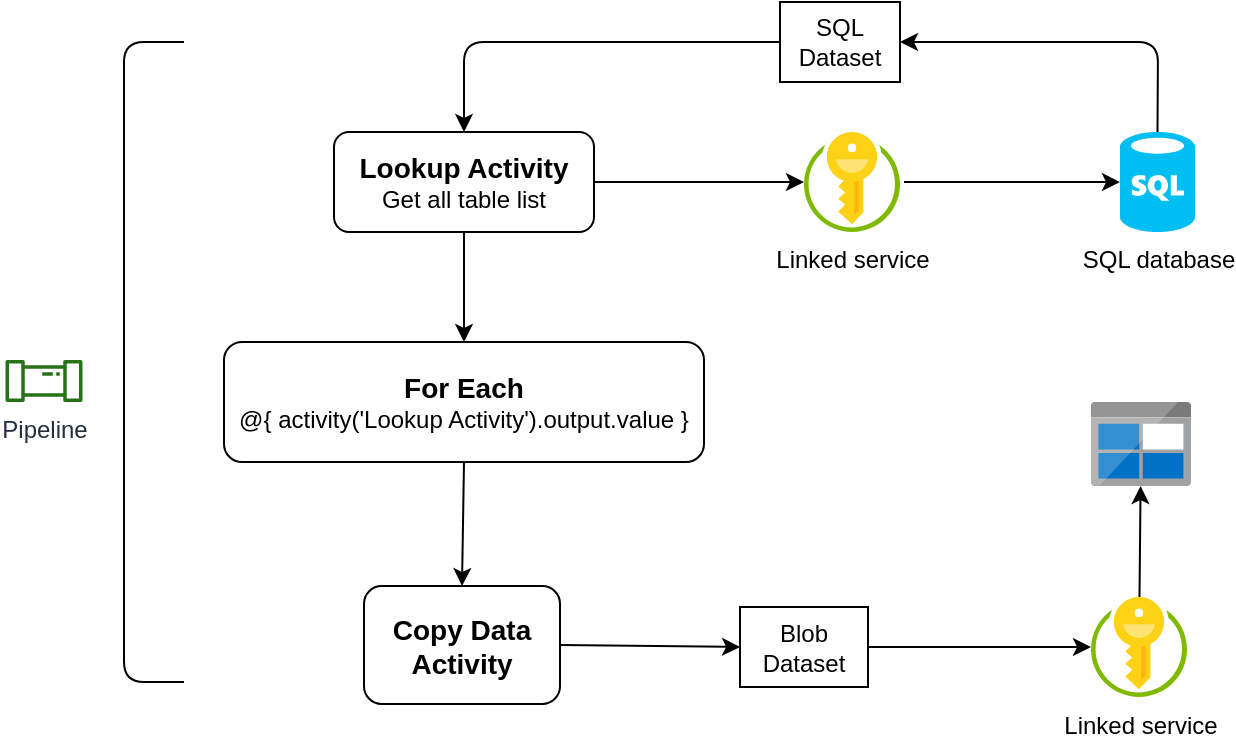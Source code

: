 <mxfile version="12.1.3" type="device" pages="1"><diagram id="yCmX-xujGOMfW5xIy902" name="Page-1"><mxGraphModel dx="1024" dy="387" grid="1" gridSize="10" guides="1" tooltips="1" connect="1" arrows="1" fold="1" page="1" pageScale="1" pageWidth="850" pageHeight="1100" math="0" shadow="0"><root><mxCell id="0"/><mxCell id="1" parent="0"/><mxCell id="DEsL9tstBfz1AhegbrWv-2" value="&lt;div&gt;SQL database&lt;/div&gt;" style="verticalLabelPosition=bottom;html=1;verticalAlign=top;align=center;strokeColor=none;fillColor=#00BEF2;shape=mxgraph.azure.sql_database;" vertex="1" parent="1"><mxGeometry x="608" y="85" width="37.5" height="50" as="geometry"/></mxCell><mxCell id="DEsL9tstBfz1AhegbrWv-4" value="" style="endArrow=classic;html=1;exitX=1;exitY=0.5;exitDx=0;exitDy=0;" edge="1" parent="1" target="DEsL9tstBfz1AhegbrWv-7"><mxGeometry width="50" height="50" relative="1" as="geometry"><mxPoint x="340" y="110" as="sourcePoint"/><mxPoint x="430" y="110" as="targetPoint"/></mxGeometry></mxCell><mxCell id="DEsL9tstBfz1AhegbrWv-7" value="Linked service" style="aspect=fixed;html=1;points=[];align=center;image;fontSize=12;image=img/lib/mscae/Key_Vaults.svg;" vertex="1" parent="1"><mxGeometry x="450" y="85" width="48" height="50" as="geometry"/></mxCell><mxCell id="DEsL9tstBfz1AhegbrWv-8" value="" style="endArrow=classic;html=1;entryX=0;entryY=0.5;entryDx=0;entryDy=0;entryPerimeter=0;" edge="1" parent="1" target="DEsL9tstBfz1AhegbrWv-2"><mxGeometry width="50" height="50" relative="1" as="geometry"><mxPoint x="500" y="110" as="sourcePoint"/><mxPoint x="270" y="250" as="targetPoint"/></mxGeometry></mxCell><mxCell id="DEsL9tstBfz1AhegbrWv-10" value="" style="endArrow=classic;html=1;entryX=0.5;entryY=0;entryDx=0;entryDy=0;" edge="1" parent="1" source="DEsL9tstBfz1AhegbrWv-13" target="DEsL9tstBfz1AhegbrWv-15"><mxGeometry width="50" height="50" relative="1" as="geometry"><mxPoint x="670" y="40" as="sourcePoint"/><mxPoint x="280" y="80" as="targetPoint"/><Array as="points"><mxPoint x="280" y="40"/></Array></mxGeometry></mxCell><mxCell id="DEsL9tstBfz1AhegbrWv-12" value="" style="endArrow=classic;html=1;exitX=0.5;exitY=1;exitDx=0;exitDy=0;entryX=0.5;entryY=0;entryDx=0;entryDy=0;" edge="1" parent="1" source="DEsL9tstBfz1AhegbrWv-15" target="DEsL9tstBfz1AhegbrWv-19"><mxGeometry width="50" height="50" relative="1" as="geometry"><mxPoint x="280" y="140" as="sourcePoint"/><mxPoint x="280" y="210" as="targetPoint"/></mxGeometry></mxCell><mxCell id="DEsL9tstBfz1AhegbrWv-13" value="SQL Dataset" style="rounded=0;whiteSpace=wrap;html=1;" vertex="1" parent="1"><mxGeometry x="438" y="20" width="60" height="40" as="geometry"/></mxCell><mxCell id="DEsL9tstBfz1AhegbrWv-14" value="" style="endArrow=classic;html=1;exitX=0.5;exitY=0;exitDx=0;exitDy=0;exitPerimeter=0;entryX=1;entryY=0.5;entryDx=0;entryDy=0;" edge="1" parent="1" source="DEsL9tstBfz1AhegbrWv-2" target="DEsL9tstBfz1AhegbrWv-13"><mxGeometry width="50" height="50" relative="1" as="geometry"><mxPoint x="626.75" y="85" as="sourcePoint"/><mxPoint x="490" y="20" as="targetPoint"/><Array as="points"><mxPoint x="627" y="40"/></Array></mxGeometry></mxCell><mxCell id="DEsL9tstBfz1AhegbrWv-15" value="&lt;div&gt;&lt;br&gt;&lt;/div&gt;&lt;div style=&quot;font-size: 14px&quot;&gt;&lt;font style=&quot;font-size: 14px&quot;&gt;&lt;b&gt;Lookup Activity&lt;br&gt;&lt;/b&gt;&lt;/font&gt;&lt;/div&gt;&lt;div&gt;Get all table list&lt;br&gt;&lt;/div&gt;&lt;div&gt;&lt;br&gt;&lt;/div&gt;" style="rounded=1;whiteSpace=wrap;html=1;" vertex="1" parent="1"><mxGeometry x="215" y="85" width="130" height="50" as="geometry"/></mxCell><mxCell id="DEsL9tstBfz1AhegbrWv-17" value="Pipeline" style="outlineConnect=0;fontColor=#232F3E;gradientColor=none;fillColor=#277116;strokeColor=none;dashed=0;verticalLabelPosition=bottom;verticalAlign=top;align=center;html=1;fontSize=12;fontStyle=0;aspect=fixed;pointerEvents=1;shape=mxgraph.aws4.iot_analytics_pipeline;" vertex="1" parent="1"><mxGeometry x="50" y="199" width="40" height="21" as="geometry"/></mxCell><mxCell id="DEsL9tstBfz1AhegbrWv-19" value="&lt;div&gt;&lt;font size=&quot;1&quot;&gt;&lt;b style=&quot;font-size: 14px&quot;&gt;For Each&lt;/b&gt;&lt;/font&gt;&lt;/div&gt;&lt;div&gt;@{ activity('Lookup Activity').output.value }&lt;br&gt;&lt;/div&gt;" style="rounded=1;whiteSpace=wrap;html=1;" vertex="1" parent="1"><mxGeometry x="160" y="190" width="240" height="60" as="geometry"/></mxCell><mxCell id="DEsL9tstBfz1AhegbrWv-22" value="Linked service" style="aspect=fixed;html=1;points=[];align=center;image;fontSize=12;image=img/lib/mscae/Key_Vaults.svg;" vertex="1" parent="1"><mxGeometry x="593.5" y="317.5" width="48" height="50" as="geometry"/></mxCell><mxCell id="DEsL9tstBfz1AhegbrWv-23" value="" style="aspect=fixed;html=1;points=[];align=center;image;fontSize=12;image=img/lib/mscae/BlobBlock.svg;" vertex="1" parent="1"><mxGeometry x="593.5" y="220" width="50" height="42" as="geometry"/></mxCell><mxCell id="DEsL9tstBfz1AhegbrWv-24" value="&lt;div&gt;Blob&lt;/div&gt;&lt;div&gt;Dataset&lt;br&gt;&lt;/div&gt;" style="rounded=0;whiteSpace=wrap;html=1;" vertex="1" parent="1"><mxGeometry x="418" y="322.5" width="64" height="40" as="geometry"/></mxCell><mxCell id="DEsL9tstBfz1AhegbrWv-25" value="" style="endArrow=classic;html=1;entryX=0;entryY=0.5;entryDx=0;entryDy=0;exitX=1;exitY=0.5;exitDx=0;exitDy=0;" edge="1" parent="1" source="DEsL9tstBfz1AhegbrWv-28" target="DEsL9tstBfz1AhegbrWv-24"><mxGeometry width="50" height="50" relative="1" as="geometry"><mxPoint x="160" y="360" as="sourcePoint"/><mxPoint x="210" y="310" as="targetPoint"/></mxGeometry></mxCell><mxCell id="DEsL9tstBfz1AhegbrWv-26" value="" style="endArrow=classic;html=1;exitX=1;exitY=0.5;exitDx=0;exitDy=0;" edge="1" parent="1" source="DEsL9tstBfz1AhegbrWv-24" target="DEsL9tstBfz1AhegbrWv-22"><mxGeometry width="50" height="50" relative="1" as="geometry"><mxPoint x="160" y="360" as="sourcePoint"/><mxPoint x="210" y="310" as="targetPoint"/></mxGeometry></mxCell><mxCell id="DEsL9tstBfz1AhegbrWv-27" value="" style="endArrow=classic;html=1;" edge="1" parent="1" source="DEsL9tstBfz1AhegbrWv-22" target="DEsL9tstBfz1AhegbrWv-23"><mxGeometry width="50" height="50" relative="1" as="geometry"><mxPoint x="710" y="280" as="sourcePoint"/><mxPoint x="650" y="251" as="targetPoint"/></mxGeometry></mxCell><mxCell id="DEsL9tstBfz1AhegbrWv-28" value="&lt;div&gt;&lt;font style=&quot;font-size: 14px&quot;&gt;&lt;b&gt;Copy Data&lt;/b&gt;&lt;br&gt;&lt;/font&gt;&lt;/div&gt;&lt;div style=&quot;font-size: 14px&quot;&gt;&lt;b&gt;Activity&lt;/b&gt;&lt;br&gt;&lt;font style=&quot;font-size: 14px&quot;&gt;&lt;/font&gt;&lt;/div&gt;" style="rounded=1;whiteSpace=wrap;html=1;" vertex="1" parent="1"><mxGeometry x="230" y="312" width="98" height="59" as="geometry"/></mxCell><mxCell id="DEsL9tstBfz1AhegbrWv-30" value="" style="endArrow=classic;html=1;exitX=0.5;exitY=1;exitDx=0;exitDy=0;entryX=0.5;entryY=0;entryDx=0;entryDy=0;" edge="1" parent="1" source="DEsL9tstBfz1AhegbrWv-19" target="DEsL9tstBfz1AhegbrWv-28"><mxGeometry width="50" height="50" relative="1" as="geometry"><mxPoint x="160" y="450" as="sourcePoint"/><mxPoint x="210" y="400" as="targetPoint"/></mxGeometry></mxCell><mxCell id="DEsL9tstBfz1AhegbrWv-31" value="" style="endArrow=none;html=1;" edge="1" parent="1"><mxGeometry width="50" height="50" relative="1" as="geometry"><mxPoint x="140" y="360" as="sourcePoint"/><mxPoint x="140" y="40" as="targetPoint"/><Array as="points"><mxPoint x="110" y="360"/><mxPoint x="110" y="40"/></Array></mxGeometry></mxCell></root></mxGraphModel></diagram></mxfile>